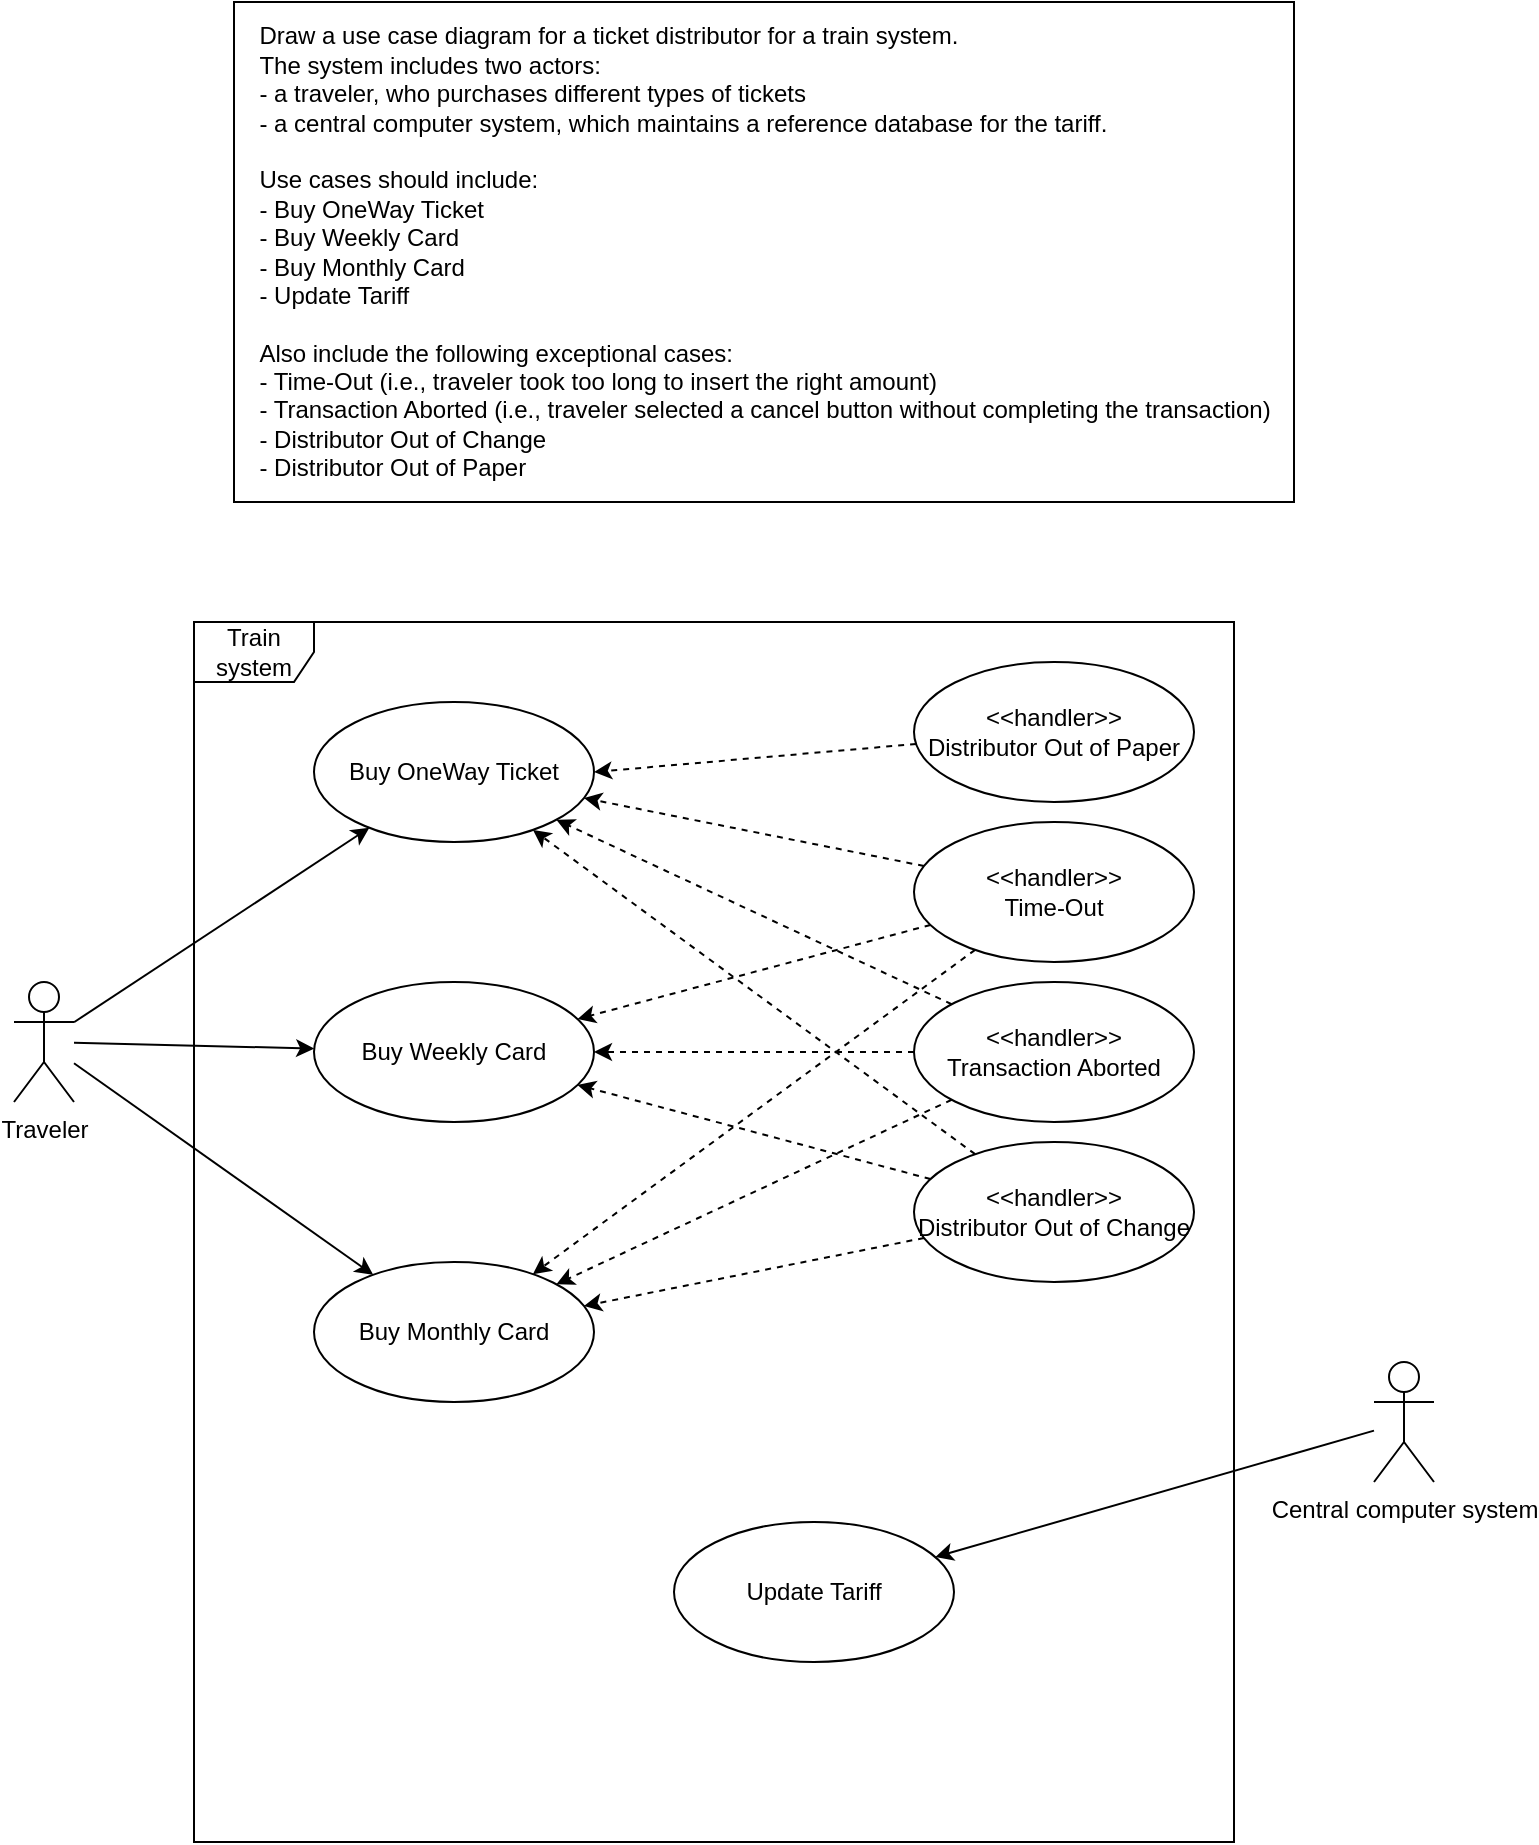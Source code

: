 <mxfile>
    <diagram id="22TvsMcHzm3bDoEdP1H6" name="Page-1">
        <mxGraphModel dx="1083" dy="2020" grid="1" gridSize="10" guides="1" tooltips="1" connect="1" arrows="1" fold="1" page="1" pageScale="1" pageWidth="827" pageHeight="1169" math="0" shadow="0">
            <root>
                <mxCell id="0"/>
                <mxCell id="1" parent="0"/>
                <mxCell id="12" style="edgeStyle=none;html=1;" parent="1" source="2" target="7" edge="1">
                    <mxGeometry relative="1" as="geometry"/>
                </mxCell>
                <mxCell id="13" style="edgeStyle=none;html=1;" parent="1" source="2" target="8" edge="1">
                    <mxGeometry relative="1" as="geometry"/>
                </mxCell>
                <mxCell id="14" style="edgeStyle=none;html=1;" parent="1" source="2" target="9" edge="1">
                    <mxGeometry relative="1" as="geometry"/>
                </mxCell>
                <object label="Traveler" id="2">
                    <mxCell style="shape=umlActor;verticalLabelPosition=bottom;verticalAlign=top;html=1;container=0;" parent="1" vertex="1">
                        <mxGeometry x="40" y="410" width="30" height="60" as="geometry"/>
                    </mxCell>
                </object>
                <mxCell id="37" style="edgeStyle=none;html=1;" edge="1" parent="1" source="5" target="10">
                    <mxGeometry relative="1" as="geometry"/>
                </mxCell>
                <mxCell id="5" value="&lt;span&gt;&lt;/span&gt;&lt;span&gt;&lt;/span&gt;&lt;span&gt;Central computer system&lt;/span&gt;" style="shape=umlActor;verticalLabelPosition=bottom;verticalAlign=top;html=1;" parent="1" vertex="1">
                    <mxGeometry x="720" y="600" width="30" height="60" as="geometry"/>
                </mxCell>
                <mxCell id="6" value="Train system" style="shape=umlFrame;whiteSpace=wrap;html=1;" parent="1" vertex="1">
                    <mxGeometry x="130" y="230" width="520" height="610" as="geometry"/>
                </mxCell>
                <mxCell id="7" value="&lt;span&gt;&lt;/span&gt;&lt;span&gt;&lt;/span&gt;&lt;span&gt;Buy OneWay Ticket&lt;/span&gt;" style="ellipse;whiteSpace=wrap;html=1;" parent="1" vertex="1">
                    <mxGeometry x="190" y="270" width="140" height="70" as="geometry"/>
                </mxCell>
                <mxCell id="8" value="&lt;span&gt;&lt;/span&gt;&lt;span&gt;&lt;/span&gt;&lt;span&gt;Buy Weekly Card&lt;/span&gt;" style="ellipse;whiteSpace=wrap;html=1;" parent="1" vertex="1">
                    <mxGeometry x="190" y="410" width="140" height="70" as="geometry"/>
                </mxCell>
                <mxCell id="9" value="&lt;span&gt;&lt;/span&gt;&lt;span&gt;&lt;/span&gt;&lt;span&gt;Buy Monthly Card&lt;/span&gt;" style="ellipse;whiteSpace=wrap;html=1;" parent="1" vertex="1">
                    <mxGeometry x="190" y="550" width="140" height="70" as="geometry"/>
                </mxCell>
                <mxCell id="10" value="&lt;span&gt;&lt;/span&gt;&lt;span&gt;&lt;/span&gt;&lt;span&gt;Update Tariff&lt;/span&gt;" style="ellipse;whiteSpace=wrap;html=1;" parent="1" vertex="1">
                    <mxGeometry x="370" y="680" width="140" height="70" as="geometry"/>
                </mxCell>
                <mxCell id="19" value="&lt;div style=&quot;text-align: left&quot;&gt;&lt;span&gt;Draw a use case diagram for a ticket distributor for a train system.&lt;/span&gt;&lt;/div&gt;&lt;span&gt;&lt;div style=&quot;text-align: left&quot;&gt;&lt;span&gt;The system includes two actors:&lt;/span&gt;&lt;/div&gt;&lt;/span&gt;&lt;span&gt;&lt;div style=&quot;text-align: left&quot;&gt;&lt;span&gt;- a traveler, who purchases different types of tickets&lt;/span&gt;&lt;/div&gt;&lt;div style=&quot;text-align: left&quot;&gt;&lt;span&gt;- a central computer system, which maintains a reference database for the tariff.&lt;/span&gt;&lt;/div&gt;&lt;div style=&quot;text-align: left&quot;&gt;&lt;br&gt;&lt;/div&gt;&lt;div style=&quot;text-align: left&quot;&gt;&lt;span&gt;Use cases should include:&lt;/span&gt;&lt;/div&gt;&lt;div style=&quot;text-align: left&quot;&gt;&lt;span&gt;- Buy OneWay Ticket&lt;/span&gt;&lt;/div&gt;&lt;div style=&quot;text-align: left&quot;&gt;&lt;span&gt;- Buy Weekly Card&lt;/span&gt;&lt;/div&gt;&lt;div style=&quot;text-align: left&quot;&gt;&lt;span&gt;- Buy Monthly Card&lt;/span&gt;&lt;/div&gt;&lt;div style=&quot;text-align: left&quot;&gt;&lt;span&gt;- Update Tariff&lt;/span&gt;&lt;/div&gt;&lt;div style=&quot;text-align: left&quot;&gt;&lt;br&gt;&lt;/div&gt;&lt;div style=&quot;text-align: left&quot;&gt;&lt;span&gt;Also include the following exceptional cases:&lt;/span&gt;&lt;/div&gt;&lt;div style=&quot;text-align: left&quot;&gt;&lt;span&gt;- Time-Out (i.e., traveler took too long to insert the right amount)&lt;/span&gt;&lt;/div&gt;&lt;div style=&quot;text-align: left&quot;&gt;&lt;span&gt;- Transaction Aborted (i.e., traveler selected a cancel button without completing the transaction)&lt;/span&gt;&lt;/div&gt;&lt;div style=&quot;text-align: left&quot;&gt;&lt;span&gt;- Distributor Out of Change&lt;/span&gt;&lt;/div&gt;&lt;div style=&quot;text-align: left&quot;&gt;&lt;span&gt;- Distributor Out of Paper&lt;/span&gt;&lt;/div&gt;&lt;/span&gt;" style="html=1;" parent="1" vertex="1">
                    <mxGeometry x="150" y="-80" width="530" height="250" as="geometry"/>
                </mxCell>
                <mxCell id="34" style="edgeStyle=none;html=1;dashed=1;" edge="1" parent="1" source="22" target="7">
                    <mxGeometry relative="1" as="geometry"/>
                </mxCell>
                <mxCell id="35" style="edgeStyle=none;html=1;dashed=1;" edge="1" parent="1" source="22" target="8">
                    <mxGeometry relative="1" as="geometry"/>
                </mxCell>
                <mxCell id="36" style="edgeStyle=none;html=1;dashed=1;" edge="1" parent="1" source="22" target="9">
                    <mxGeometry relative="1" as="geometry"/>
                </mxCell>
                <mxCell id="22" value="&amp;lt;&amp;lt;handler&amp;gt;&amp;gt;&lt;br&gt;Time-Out" style="ellipse;whiteSpace=wrap;html=1;" parent="1" vertex="1">
                    <mxGeometry x="490" y="330" width="140" height="70" as="geometry"/>
                </mxCell>
                <mxCell id="31" style="edgeStyle=none;html=1;dashed=1;" edge="1" parent="1" source="23" target="7">
                    <mxGeometry relative="1" as="geometry"/>
                </mxCell>
                <mxCell id="32" style="edgeStyle=none;html=1;dashed=1;" edge="1" parent="1" source="23" target="8">
                    <mxGeometry relative="1" as="geometry"/>
                </mxCell>
                <mxCell id="33" style="edgeStyle=none;html=1;dashed=1;" edge="1" parent="1" source="23" target="9">
                    <mxGeometry relative="1" as="geometry"/>
                </mxCell>
                <mxCell id="23" value="&amp;lt;&amp;lt;handler&amp;gt;&amp;gt;&lt;br&gt;Transaction Aborted" style="ellipse;whiteSpace=wrap;html=1;" parent="1" vertex="1">
                    <mxGeometry x="490" y="410" width="140" height="70" as="geometry"/>
                </mxCell>
                <mxCell id="28" style="edgeStyle=none;html=1;dashed=1;" edge="1" parent="1" source="24" target="8">
                    <mxGeometry relative="1" as="geometry"/>
                </mxCell>
                <mxCell id="29" style="edgeStyle=none;html=1;dashed=1;" edge="1" parent="1" source="24" target="7">
                    <mxGeometry relative="1" as="geometry"/>
                </mxCell>
                <mxCell id="30" style="edgeStyle=none;html=1;dashed=1;" edge="1" parent="1" source="24" target="9">
                    <mxGeometry relative="1" as="geometry"/>
                </mxCell>
                <mxCell id="24" value="&amp;lt;&amp;lt;handler&amp;gt;&amp;gt;&lt;br&gt;&lt;span style=&quot;text-align: left&quot;&gt;Distributor Out of Change&lt;/span&gt;" style="ellipse;whiteSpace=wrap;html=1;" parent="1" vertex="1">
                    <mxGeometry x="490" y="490" width="140" height="70" as="geometry"/>
                </mxCell>
                <mxCell id="26" style="edgeStyle=none;html=1;entryX=1;entryY=0.5;entryDx=0;entryDy=0;dashed=1;" edge="1" parent="1" source="25" target="7">
                    <mxGeometry relative="1" as="geometry"/>
                </mxCell>
                <mxCell id="25" value="&amp;lt;&amp;lt;handler&amp;gt;&amp;gt;&lt;br&gt;&lt;span style=&quot;text-align: left&quot;&gt;Distributor Out of Paper&lt;/span&gt;" style="ellipse;whiteSpace=wrap;html=1;" parent="1" vertex="1">
                    <mxGeometry x="490" y="250" width="140" height="70" as="geometry"/>
                </mxCell>
            </root>
        </mxGraphModel>
    </diagram>
</mxfile>